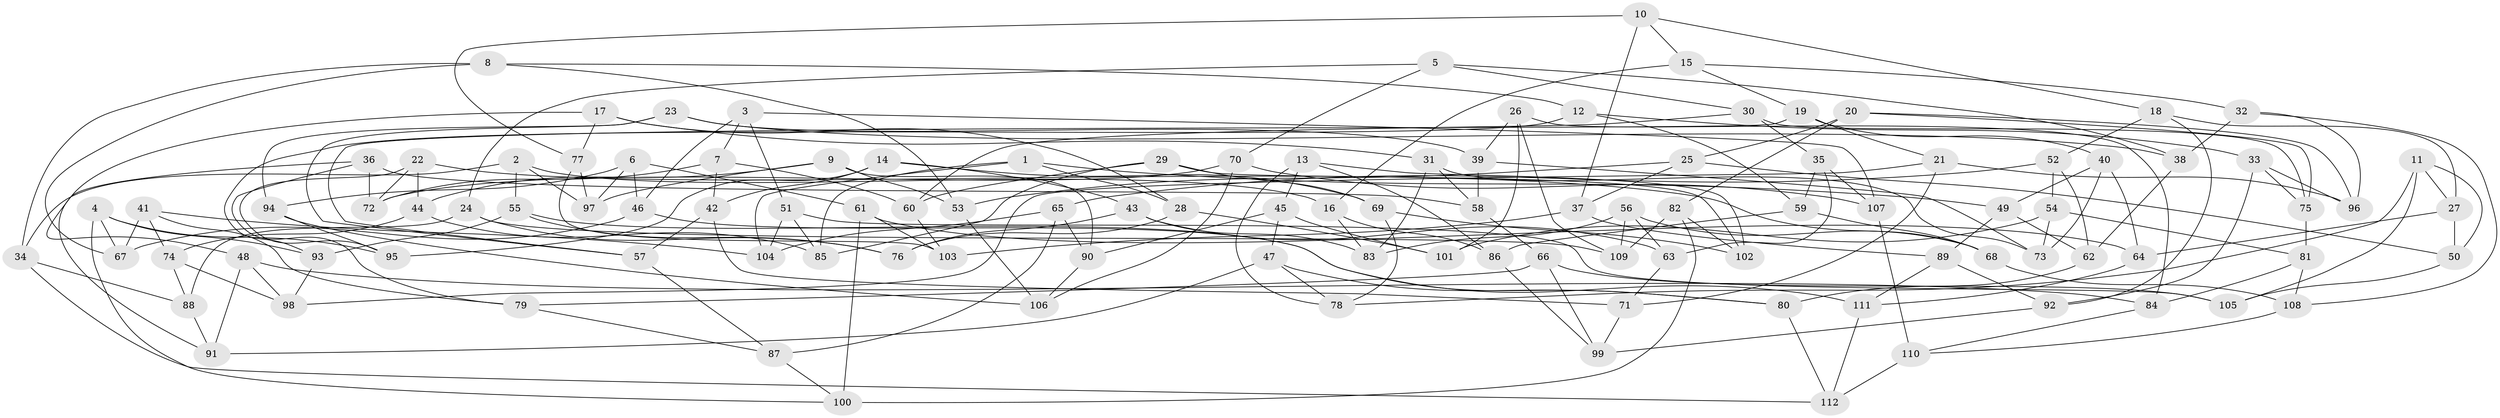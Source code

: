 // Generated by graph-tools (version 1.1) at 2025/16/03/09/25 04:16:44]
// undirected, 112 vertices, 224 edges
graph export_dot {
graph [start="1"]
  node [color=gray90,style=filled];
  1;
  2;
  3;
  4;
  5;
  6;
  7;
  8;
  9;
  10;
  11;
  12;
  13;
  14;
  15;
  16;
  17;
  18;
  19;
  20;
  21;
  22;
  23;
  24;
  25;
  26;
  27;
  28;
  29;
  30;
  31;
  32;
  33;
  34;
  35;
  36;
  37;
  38;
  39;
  40;
  41;
  42;
  43;
  44;
  45;
  46;
  47;
  48;
  49;
  50;
  51;
  52;
  53;
  54;
  55;
  56;
  57;
  58;
  59;
  60;
  61;
  62;
  63;
  64;
  65;
  66;
  67;
  68;
  69;
  70;
  71;
  72;
  73;
  74;
  75;
  76;
  77;
  78;
  79;
  80;
  81;
  82;
  83;
  84;
  85;
  86;
  87;
  88;
  89;
  90;
  91;
  92;
  93;
  94;
  95;
  96;
  97;
  98;
  99;
  100;
  101;
  102;
  103;
  104;
  105;
  106;
  107;
  108;
  109;
  110;
  111;
  112;
  1 -- 28;
  1 -- 85;
  1 -- 104;
  1 -- 49;
  2 -- 16;
  2 -- 55;
  2 -- 97;
  2 -- 34;
  3 -- 51;
  3 -- 7;
  3 -- 107;
  3 -- 46;
  4 -- 93;
  4 -- 100;
  4 -- 67;
  4 -- 95;
  5 -- 30;
  5 -- 38;
  5 -- 24;
  5 -- 70;
  6 -- 61;
  6 -- 46;
  6 -- 94;
  6 -- 97;
  7 -- 60;
  7 -- 42;
  7 -- 72;
  8 -- 67;
  8 -- 12;
  8 -- 34;
  8 -- 53;
  9 -- 90;
  9 -- 44;
  9 -- 53;
  9 -- 97;
  10 -- 15;
  10 -- 77;
  10 -- 37;
  10 -- 18;
  11 -- 105;
  11 -- 50;
  11 -- 27;
  11 -- 78;
  12 -- 59;
  12 -- 33;
  12 -- 93;
  13 -- 86;
  13 -- 45;
  13 -- 78;
  13 -- 102;
  14 -- 43;
  14 -- 95;
  14 -- 42;
  14 -- 69;
  15 -- 16;
  15 -- 19;
  15 -- 32;
  16 -- 86;
  16 -- 83;
  17 -- 77;
  17 -- 28;
  17 -- 48;
  17 -- 31;
  18 -- 92;
  18 -- 27;
  18 -- 52;
  19 -- 40;
  19 -- 21;
  19 -- 57;
  20 -- 25;
  20 -- 82;
  20 -- 96;
  20 -- 75;
  21 -- 96;
  21 -- 71;
  21 -- 98;
  22 -- 72;
  22 -- 95;
  22 -- 44;
  22 -- 68;
  23 -- 38;
  23 -- 94;
  23 -- 57;
  23 -- 39;
  24 -- 88;
  24 -- 76;
  24 -- 109;
  25 -- 37;
  25 -- 50;
  25 -- 53;
  26 -- 84;
  26 -- 101;
  26 -- 39;
  26 -- 109;
  27 -- 64;
  27 -- 50;
  28 -- 101;
  28 -- 76;
  29 -- 60;
  29 -- 102;
  29 -- 85;
  29 -- 69;
  30 -- 75;
  30 -- 35;
  30 -- 60;
  31 -- 83;
  31 -- 58;
  31 -- 73;
  32 -- 38;
  32 -- 108;
  32 -- 96;
  33 -- 92;
  33 -- 75;
  33 -- 96;
  34 -- 112;
  34 -- 88;
  35 -- 63;
  35 -- 59;
  35 -- 107;
  36 -- 91;
  36 -- 79;
  36 -- 58;
  36 -- 72;
  37 -- 103;
  37 -- 89;
  38 -- 62;
  39 -- 58;
  39 -- 73;
  40 -- 49;
  40 -- 64;
  40 -- 73;
  41 -- 104;
  41 -- 74;
  41 -- 79;
  41 -- 67;
  42 -- 57;
  42 -- 71;
  43 -- 83;
  43 -- 63;
  43 -- 76;
  44 -- 74;
  44 -- 85;
  45 -- 90;
  45 -- 47;
  45 -- 101;
  46 -- 67;
  46 -- 80;
  47 -- 80;
  47 -- 91;
  47 -- 78;
  48 -- 98;
  48 -- 91;
  48 -- 84;
  49 -- 62;
  49 -- 89;
  50 -- 105;
  51 -- 85;
  51 -- 104;
  51 -- 105;
  52 -- 65;
  52 -- 54;
  52 -- 62;
  53 -- 106;
  54 -- 73;
  54 -- 81;
  54 -- 101;
  55 -- 111;
  55 -- 76;
  55 -- 93;
  56 -- 63;
  56 -- 68;
  56 -- 83;
  56 -- 109;
  57 -- 87;
  58 -- 66;
  59 -- 86;
  59 -- 68;
  60 -- 103;
  61 -- 103;
  61 -- 100;
  61 -- 64;
  62 -- 80;
  63 -- 71;
  64 -- 111;
  65 -- 90;
  65 -- 87;
  65 -- 104;
  66 -- 105;
  66 -- 79;
  66 -- 99;
  68 -- 108;
  69 -- 78;
  69 -- 102;
  70 -- 107;
  70 -- 106;
  70 -- 72;
  71 -- 99;
  74 -- 88;
  74 -- 98;
  75 -- 81;
  77 -- 97;
  77 -- 103;
  79 -- 87;
  80 -- 112;
  81 -- 108;
  81 -- 84;
  82 -- 100;
  82 -- 109;
  82 -- 102;
  84 -- 110;
  86 -- 99;
  87 -- 100;
  88 -- 91;
  89 -- 92;
  89 -- 111;
  90 -- 106;
  92 -- 99;
  93 -- 98;
  94 -- 95;
  94 -- 106;
  107 -- 110;
  108 -- 110;
  110 -- 112;
  111 -- 112;
}

